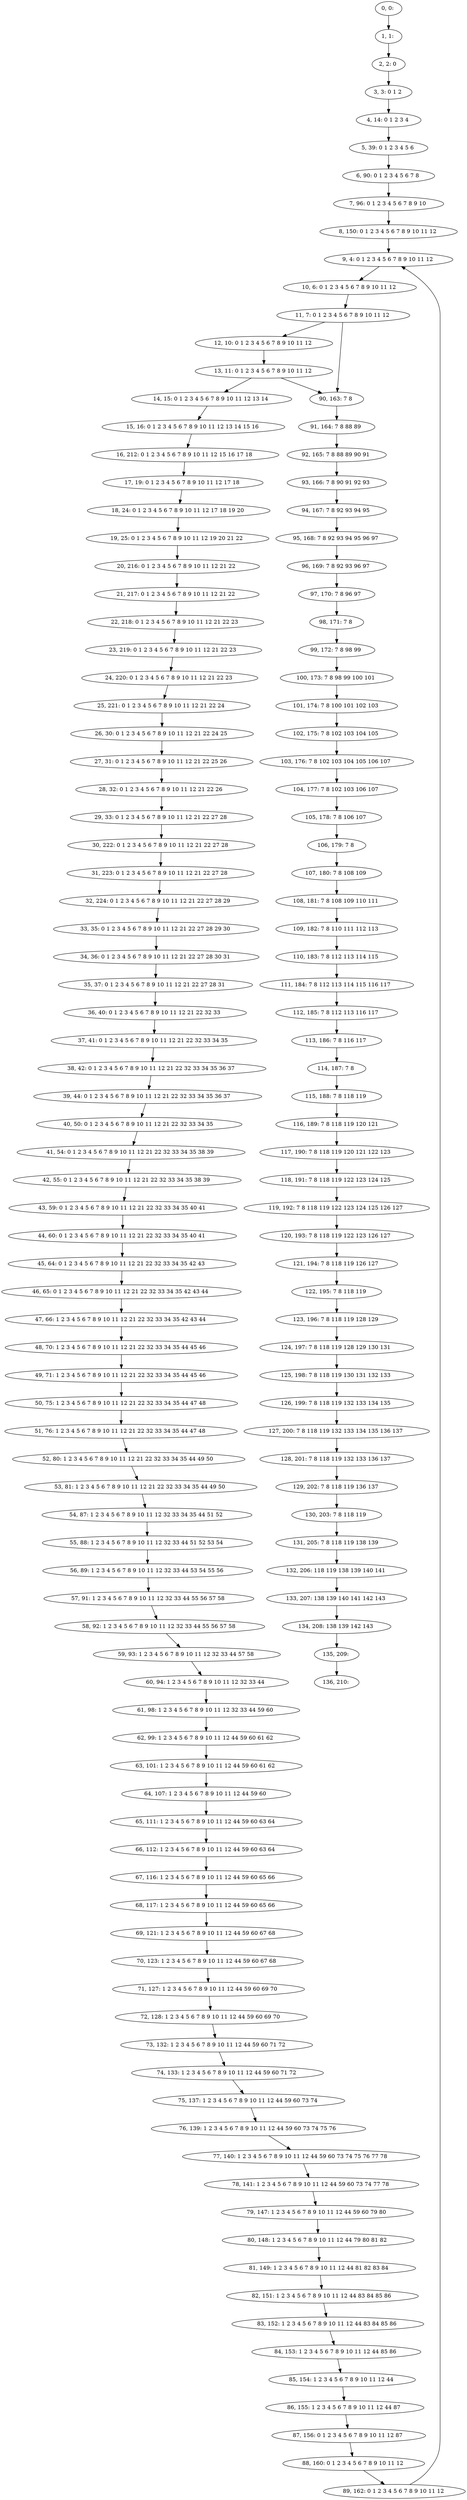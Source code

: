 digraph G {
0[label="0, 0: "];
1[label="1, 1: "];
2[label="2, 2: 0 "];
3[label="3, 3: 0 1 2 "];
4[label="4, 14: 0 1 2 3 4 "];
5[label="5, 39: 0 1 2 3 4 5 6 "];
6[label="6, 90: 0 1 2 3 4 5 6 7 8 "];
7[label="7, 96: 0 1 2 3 4 5 6 7 8 9 10 "];
8[label="8, 150: 0 1 2 3 4 5 6 7 8 9 10 11 12 "];
9[label="9, 4: 0 1 2 3 4 5 6 7 8 9 10 11 12 "];
10[label="10, 6: 0 1 2 3 4 5 6 7 8 9 10 11 12 "];
11[label="11, 7: 0 1 2 3 4 5 6 7 8 9 10 11 12 "];
12[label="12, 10: 0 1 2 3 4 5 6 7 8 9 10 11 12 "];
13[label="13, 11: 0 1 2 3 4 5 6 7 8 9 10 11 12 "];
14[label="14, 15: 0 1 2 3 4 5 6 7 8 9 10 11 12 13 14 "];
15[label="15, 16: 0 1 2 3 4 5 6 7 8 9 10 11 12 13 14 15 16 "];
16[label="16, 212: 0 1 2 3 4 5 6 7 8 9 10 11 12 15 16 17 18 "];
17[label="17, 19: 0 1 2 3 4 5 6 7 8 9 10 11 12 17 18 "];
18[label="18, 24: 0 1 2 3 4 5 6 7 8 9 10 11 12 17 18 19 20 "];
19[label="19, 25: 0 1 2 3 4 5 6 7 8 9 10 11 12 19 20 21 22 "];
20[label="20, 216: 0 1 2 3 4 5 6 7 8 9 10 11 12 21 22 "];
21[label="21, 217: 0 1 2 3 4 5 6 7 8 9 10 11 12 21 22 "];
22[label="22, 218: 0 1 2 3 4 5 6 7 8 9 10 11 12 21 22 23 "];
23[label="23, 219: 0 1 2 3 4 5 6 7 8 9 10 11 12 21 22 23 "];
24[label="24, 220: 0 1 2 3 4 5 6 7 8 9 10 11 12 21 22 23 "];
25[label="25, 221: 0 1 2 3 4 5 6 7 8 9 10 11 12 21 22 24 "];
26[label="26, 30: 0 1 2 3 4 5 6 7 8 9 10 11 12 21 22 24 25 "];
27[label="27, 31: 0 1 2 3 4 5 6 7 8 9 10 11 12 21 22 25 26 "];
28[label="28, 32: 0 1 2 3 4 5 6 7 8 9 10 11 12 21 22 26 "];
29[label="29, 33: 0 1 2 3 4 5 6 7 8 9 10 11 12 21 22 27 28 "];
30[label="30, 222: 0 1 2 3 4 5 6 7 8 9 10 11 12 21 22 27 28 "];
31[label="31, 223: 0 1 2 3 4 5 6 7 8 9 10 11 12 21 22 27 28 "];
32[label="32, 224: 0 1 2 3 4 5 6 7 8 9 10 11 12 21 22 27 28 29 "];
33[label="33, 35: 0 1 2 3 4 5 6 7 8 9 10 11 12 21 22 27 28 29 30 "];
34[label="34, 36: 0 1 2 3 4 5 6 7 8 9 10 11 12 21 22 27 28 30 31 "];
35[label="35, 37: 0 1 2 3 4 5 6 7 8 9 10 11 12 21 22 27 28 31 "];
36[label="36, 40: 0 1 2 3 4 5 6 7 8 9 10 11 12 21 22 32 33 "];
37[label="37, 41: 0 1 2 3 4 5 6 7 8 9 10 11 12 21 22 32 33 34 35 "];
38[label="38, 42: 0 1 2 3 4 5 6 7 8 9 10 11 12 21 22 32 33 34 35 36 37 "];
39[label="39, 44: 0 1 2 3 4 5 6 7 8 9 10 11 12 21 22 32 33 34 35 36 37 "];
40[label="40, 50: 0 1 2 3 4 5 6 7 8 9 10 11 12 21 22 32 33 34 35 "];
41[label="41, 54: 0 1 2 3 4 5 6 7 8 9 10 11 12 21 22 32 33 34 35 38 39 "];
42[label="42, 55: 0 1 2 3 4 5 6 7 8 9 10 11 12 21 22 32 33 34 35 38 39 "];
43[label="43, 59: 0 1 2 3 4 5 6 7 8 9 10 11 12 21 22 32 33 34 35 40 41 "];
44[label="44, 60: 0 1 2 3 4 5 6 7 8 9 10 11 12 21 22 32 33 34 35 40 41 "];
45[label="45, 64: 0 1 2 3 4 5 6 7 8 9 10 11 12 21 22 32 33 34 35 42 43 "];
46[label="46, 65: 0 1 2 3 4 5 6 7 8 9 10 11 12 21 22 32 33 34 35 42 43 44 "];
47[label="47, 66: 1 2 3 4 5 6 7 8 9 10 11 12 21 22 32 33 34 35 42 43 44 "];
48[label="48, 70: 1 2 3 4 5 6 7 8 9 10 11 12 21 22 32 33 34 35 44 45 46 "];
49[label="49, 71: 1 2 3 4 5 6 7 8 9 10 11 12 21 22 32 33 34 35 44 45 46 "];
50[label="50, 75: 1 2 3 4 5 6 7 8 9 10 11 12 21 22 32 33 34 35 44 47 48 "];
51[label="51, 76: 1 2 3 4 5 6 7 8 9 10 11 12 21 22 32 33 34 35 44 47 48 "];
52[label="52, 80: 1 2 3 4 5 6 7 8 9 10 11 12 21 22 32 33 34 35 44 49 50 "];
53[label="53, 81: 1 2 3 4 5 6 7 8 9 10 11 12 21 22 32 33 34 35 44 49 50 "];
54[label="54, 87: 1 2 3 4 5 6 7 8 9 10 11 12 32 33 34 35 44 51 52 "];
55[label="55, 88: 1 2 3 4 5 6 7 8 9 10 11 12 32 33 44 51 52 53 54 "];
56[label="56, 89: 1 2 3 4 5 6 7 8 9 10 11 12 32 33 44 53 54 55 56 "];
57[label="57, 91: 1 2 3 4 5 6 7 8 9 10 11 12 32 33 44 55 56 57 58 "];
58[label="58, 92: 1 2 3 4 5 6 7 8 9 10 11 12 32 33 44 55 56 57 58 "];
59[label="59, 93: 1 2 3 4 5 6 7 8 9 10 11 12 32 33 44 57 58 "];
60[label="60, 94: 1 2 3 4 5 6 7 8 9 10 11 12 32 33 44 "];
61[label="61, 98: 1 2 3 4 5 6 7 8 9 10 11 12 32 33 44 59 60 "];
62[label="62, 99: 1 2 3 4 5 6 7 8 9 10 11 12 44 59 60 61 62 "];
63[label="63, 101: 1 2 3 4 5 6 7 8 9 10 11 12 44 59 60 61 62 "];
64[label="64, 107: 1 2 3 4 5 6 7 8 9 10 11 12 44 59 60 "];
65[label="65, 111: 1 2 3 4 5 6 7 8 9 10 11 12 44 59 60 63 64 "];
66[label="66, 112: 1 2 3 4 5 6 7 8 9 10 11 12 44 59 60 63 64 "];
67[label="67, 116: 1 2 3 4 5 6 7 8 9 10 11 12 44 59 60 65 66 "];
68[label="68, 117: 1 2 3 4 5 6 7 8 9 10 11 12 44 59 60 65 66 "];
69[label="69, 121: 1 2 3 4 5 6 7 8 9 10 11 12 44 59 60 67 68 "];
70[label="70, 123: 1 2 3 4 5 6 7 8 9 10 11 12 44 59 60 67 68 "];
71[label="71, 127: 1 2 3 4 5 6 7 8 9 10 11 12 44 59 60 69 70 "];
72[label="72, 128: 1 2 3 4 5 6 7 8 9 10 11 12 44 59 60 69 70 "];
73[label="73, 132: 1 2 3 4 5 6 7 8 9 10 11 12 44 59 60 71 72 "];
74[label="74, 133: 1 2 3 4 5 6 7 8 9 10 11 12 44 59 60 71 72 "];
75[label="75, 137: 1 2 3 4 5 6 7 8 9 10 11 12 44 59 60 73 74 "];
76[label="76, 139: 1 2 3 4 5 6 7 8 9 10 11 12 44 59 60 73 74 75 76 "];
77[label="77, 140: 1 2 3 4 5 6 7 8 9 10 11 12 44 59 60 73 74 75 76 77 78 "];
78[label="78, 141: 1 2 3 4 5 6 7 8 9 10 11 12 44 59 60 73 74 77 78 "];
79[label="79, 147: 1 2 3 4 5 6 7 8 9 10 11 12 44 59 60 79 80 "];
80[label="80, 148: 1 2 3 4 5 6 7 8 9 10 11 12 44 79 80 81 82 "];
81[label="81, 149: 1 2 3 4 5 6 7 8 9 10 11 12 44 81 82 83 84 "];
82[label="82, 151: 1 2 3 4 5 6 7 8 9 10 11 12 44 83 84 85 86 "];
83[label="83, 152: 1 2 3 4 5 6 7 8 9 10 11 12 44 83 84 85 86 "];
84[label="84, 153: 1 2 3 4 5 6 7 8 9 10 11 12 44 85 86 "];
85[label="85, 154: 1 2 3 4 5 6 7 8 9 10 11 12 44 "];
86[label="86, 155: 1 2 3 4 5 6 7 8 9 10 11 12 44 87 "];
87[label="87, 156: 0 1 2 3 4 5 6 7 8 9 10 11 12 87 "];
88[label="88, 160: 0 1 2 3 4 5 6 7 8 9 10 11 12 "];
89[label="89, 162: 0 1 2 3 4 5 6 7 8 9 10 11 12 "];
90[label="90, 163: 7 8 "];
91[label="91, 164: 7 8 88 89 "];
92[label="92, 165: 7 8 88 89 90 91 "];
93[label="93, 166: 7 8 90 91 92 93 "];
94[label="94, 167: 7 8 92 93 94 95 "];
95[label="95, 168: 7 8 92 93 94 95 96 97 "];
96[label="96, 169: 7 8 92 93 96 97 "];
97[label="97, 170: 7 8 96 97 "];
98[label="98, 171: 7 8 "];
99[label="99, 172: 7 8 98 99 "];
100[label="100, 173: 7 8 98 99 100 101 "];
101[label="101, 174: 7 8 100 101 102 103 "];
102[label="102, 175: 7 8 102 103 104 105 "];
103[label="103, 176: 7 8 102 103 104 105 106 107 "];
104[label="104, 177: 7 8 102 103 106 107 "];
105[label="105, 178: 7 8 106 107 "];
106[label="106, 179: 7 8 "];
107[label="107, 180: 7 8 108 109 "];
108[label="108, 181: 7 8 108 109 110 111 "];
109[label="109, 182: 7 8 110 111 112 113 "];
110[label="110, 183: 7 8 112 113 114 115 "];
111[label="111, 184: 7 8 112 113 114 115 116 117 "];
112[label="112, 185: 7 8 112 113 116 117 "];
113[label="113, 186: 7 8 116 117 "];
114[label="114, 187: 7 8 "];
115[label="115, 188: 7 8 118 119 "];
116[label="116, 189: 7 8 118 119 120 121 "];
117[label="117, 190: 7 8 118 119 120 121 122 123 "];
118[label="118, 191: 7 8 118 119 122 123 124 125 "];
119[label="119, 192: 7 8 118 119 122 123 124 125 126 127 "];
120[label="120, 193: 7 8 118 119 122 123 126 127 "];
121[label="121, 194: 7 8 118 119 126 127 "];
122[label="122, 195: 7 8 118 119 "];
123[label="123, 196: 7 8 118 119 128 129 "];
124[label="124, 197: 7 8 118 119 128 129 130 131 "];
125[label="125, 198: 7 8 118 119 130 131 132 133 "];
126[label="126, 199: 7 8 118 119 132 133 134 135 "];
127[label="127, 200: 7 8 118 119 132 133 134 135 136 137 "];
128[label="128, 201: 7 8 118 119 132 133 136 137 "];
129[label="129, 202: 7 8 118 119 136 137 "];
130[label="130, 203: 7 8 118 119 "];
131[label="131, 205: 7 8 118 119 138 139 "];
132[label="132, 206: 118 119 138 139 140 141 "];
133[label="133, 207: 138 139 140 141 142 143 "];
134[label="134, 208: 138 139 142 143 "];
135[label="135, 209: "];
136[label="136, 210: "];
0->1 ;
1->2 ;
2->3 ;
3->4 ;
4->5 ;
5->6 ;
6->7 ;
7->8 ;
8->9 ;
9->10 ;
10->11 ;
11->12 ;
11->90 ;
12->13 ;
13->14 ;
13->90 ;
14->15 ;
15->16 ;
16->17 ;
17->18 ;
18->19 ;
19->20 ;
20->21 ;
21->22 ;
22->23 ;
23->24 ;
24->25 ;
25->26 ;
26->27 ;
27->28 ;
28->29 ;
29->30 ;
30->31 ;
31->32 ;
32->33 ;
33->34 ;
34->35 ;
35->36 ;
36->37 ;
37->38 ;
38->39 ;
39->40 ;
40->41 ;
41->42 ;
42->43 ;
43->44 ;
44->45 ;
45->46 ;
46->47 ;
47->48 ;
48->49 ;
49->50 ;
50->51 ;
51->52 ;
52->53 ;
53->54 ;
54->55 ;
55->56 ;
56->57 ;
57->58 ;
58->59 ;
59->60 ;
60->61 ;
61->62 ;
62->63 ;
63->64 ;
64->65 ;
65->66 ;
66->67 ;
67->68 ;
68->69 ;
69->70 ;
70->71 ;
71->72 ;
72->73 ;
73->74 ;
74->75 ;
75->76 ;
76->77 ;
77->78 ;
78->79 ;
79->80 ;
80->81 ;
81->82 ;
82->83 ;
83->84 ;
84->85 ;
85->86 ;
86->87 ;
87->88 ;
88->89 ;
89->9 ;
90->91 ;
91->92 ;
92->93 ;
93->94 ;
94->95 ;
95->96 ;
96->97 ;
97->98 ;
98->99 ;
99->100 ;
100->101 ;
101->102 ;
102->103 ;
103->104 ;
104->105 ;
105->106 ;
106->107 ;
107->108 ;
108->109 ;
109->110 ;
110->111 ;
111->112 ;
112->113 ;
113->114 ;
114->115 ;
115->116 ;
116->117 ;
117->118 ;
118->119 ;
119->120 ;
120->121 ;
121->122 ;
122->123 ;
123->124 ;
124->125 ;
125->126 ;
126->127 ;
127->128 ;
128->129 ;
129->130 ;
130->131 ;
131->132 ;
132->133 ;
133->134 ;
134->135 ;
135->136 ;
}
